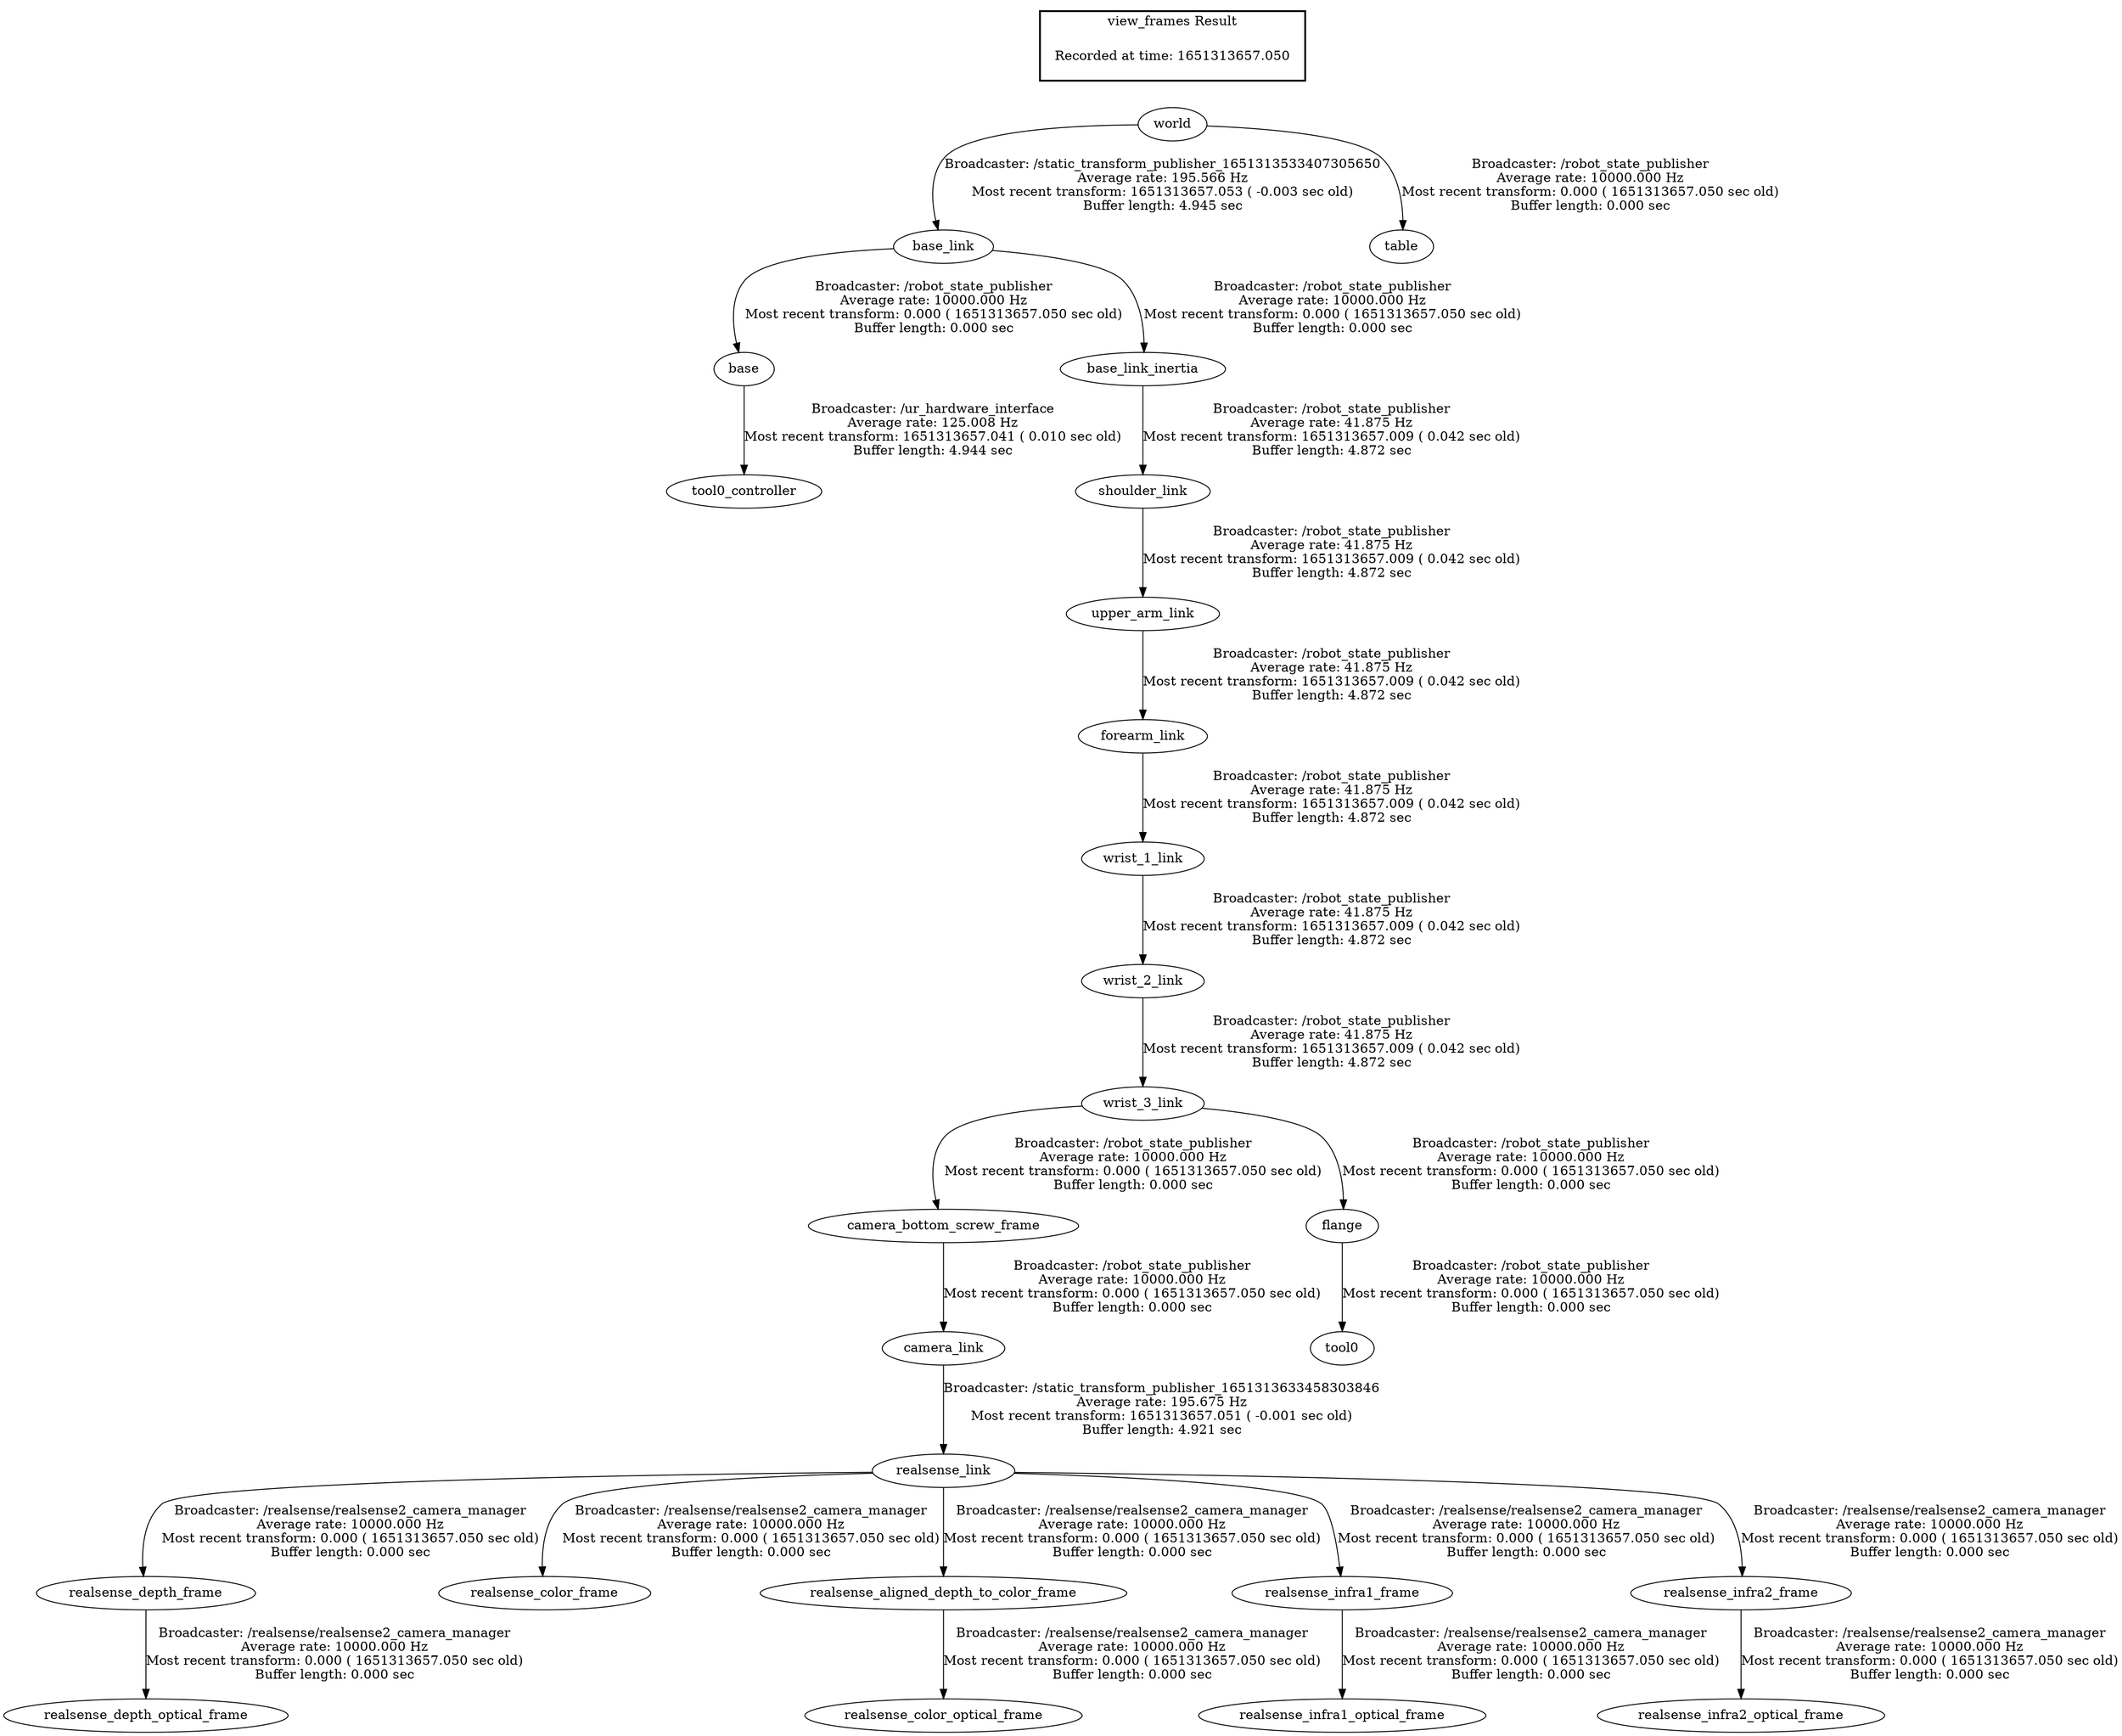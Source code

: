 digraph G {
"world" -> "base_link"[label="Broadcaster: /static_transform_publisher_1651313533407305650\nAverage rate: 195.566 Hz\nMost recent transform: 1651313657.053 ( -0.003 sec old)\nBuffer length: 4.945 sec\n"];
"base" -> "tool0_controller"[label="Broadcaster: /ur_hardware_interface\nAverage rate: 125.008 Hz\nMost recent transform: 1651313657.041 ( 0.010 sec old)\nBuffer length: 4.944 sec\n"];
"base_link" -> "base"[label="Broadcaster: /robot_state_publisher\nAverage rate: 10000.000 Hz\nMost recent transform: 0.000 ( 1651313657.050 sec old)\nBuffer length: 0.000 sec\n"];
"camera_link" -> "realsense_link"[label="Broadcaster: /static_transform_publisher_1651313633458303846\nAverage rate: 195.675 Hz\nMost recent transform: 1651313657.051 ( -0.001 sec old)\nBuffer length: 4.921 sec\n"];
"camera_bottom_screw_frame" -> "camera_link"[label="Broadcaster: /robot_state_publisher\nAverage rate: 10000.000 Hz\nMost recent transform: 0.000 ( 1651313657.050 sec old)\nBuffer length: 0.000 sec\n"];
"base_link" -> "base_link_inertia"[label="Broadcaster: /robot_state_publisher\nAverage rate: 10000.000 Hz\nMost recent transform: 0.000 ( 1651313657.050 sec old)\nBuffer length: 0.000 sec\n"];
"wrist_3_link" -> "camera_bottom_screw_frame"[label="Broadcaster: /robot_state_publisher\nAverage rate: 10000.000 Hz\nMost recent transform: 0.000 ( 1651313657.050 sec old)\nBuffer length: 0.000 sec\n"];
"wrist_2_link" -> "wrist_3_link"[label="Broadcaster: /robot_state_publisher\nAverage rate: 41.875 Hz\nMost recent transform: 1651313657.009 ( 0.042 sec old)\nBuffer length: 4.872 sec\n"];
"flange" -> "tool0"[label="Broadcaster: /robot_state_publisher\nAverage rate: 10000.000 Hz\nMost recent transform: 0.000 ( 1651313657.050 sec old)\nBuffer length: 0.000 sec\n"];
"wrist_3_link" -> "flange"[label="Broadcaster: /robot_state_publisher\nAverage rate: 10000.000 Hz\nMost recent transform: 0.000 ( 1651313657.050 sec old)\nBuffer length: 0.000 sec\n"];
"world" -> "table"[label="Broadcaster: /robot_state_publisher\nAverage rate: 10000.000 Hz\nMost recent transform: 0.000 ( 1651313657.050 sec old)\nBuffer length: 0.000 sec\n"];
"upper_arm_link" -> "forearm_link"[label="Broadcaster: /robot_state_publisher\nAverage rate: 41.875 Hz\nMost recent transform: 1651313657.009 ( 0.042 sec old)\nBuffer length: 4.872 sec\n"];
"shoulder_link" -> "upper_arm_link"[label="Broadcaster: /robot_state_publisher\nAverage rate: 41.875 Hz\nMost recent transform: 1651313657.009 ( 0.042 sec old)\nBuffer length: 4.872 sec\n"];
"base_link_inertia" -> "shoulder_link"[label="Broadcaster: /robot_state_publisher\nAverage rate: 41.875 Hz\nMost recent transform: 1651313657.009 ( 0.042 sec old)\nBuffer length: 4.872 sec\n"];
"forearm_link" -> "wrist_1_link"[label="Broadcaster: /robot_state_publisher\nAverage rate: 41.875 Hz\nMost recent transform: 1651313657.009 ( 0.042 sec old)\nBuffer length: 4.872 sec\n"];
"wrist_1_link" -> "wrist_2_link"[label="Broadcaster: /robot_state_publisher\nAverage rate: 41.875 Hz\nMost recent transform: 1651313657.009 ( 0.042 sec old)\nBuffer length: 4.872 sec\n"];
"realsense_link" -> "realsense_depth_frame"[label="Broadcaster: /realsense/realsense2_camera_manager\nAverage rate: 10000.000 Hz\nMost recent transform: 0.000 ( 1651313657.050 sec old)\nBuffer length: 0.000 sec\n"];
"realsense_depth_frame" -> "realsense_depth_optical_frame"[label="Broadcaster: /realsense/realsense2_camera_manager\nAverage rate: 10000.000 Hz\nMost recent transform: 0.000 ( 1651313657.050 sec old)\nBuffer length: 0.000 sec\n"];
"realsense_link" -> "realsense_color_frame"[label="Broadcaster: /realsense/realsense2_camera_manager\nAverage rate: 10000.000 Hz\nMost recent transform: 0.000 ( 1651313657.050 sec old)\nBuffer length: 0.000 sec\n"];
"realsense_aligned_depth_to_color_frame" -> "realsense_color_optical_frame"[label="Broadcaster: /realsense/realsense2_camera_manager\nAverage rate: 10000.000 Hz\nMost recent transform: 0.000 ( 1651313657.050 sec old)\nBuffer length: 0.000 sec\n"];
"realsense_link" -> "realsense_aligned_depth_to_color_frame"[label="Broadcaster: /realsense/realsense2_camera_manager\nAverage rate: 10000.000 Hz\nMost recent transform: 0.000 ( 1651313657.050 sec old)\nBuffer length: 0.000 sec\n"];
"realsense_link" -> "realsense_infra1_frame"[label="Broadcaster: /realsense/realsense2_camera_manager\nAverage rate: 10000.000 Hz\nMost recent transform: 0.000 ( 1651313657.050 sec old)\nBuffer length: 0.000 sec\n"];
"realsense_infra1_frame" -> "realsense_infra1_optical_frame"[label="Broadcaster: /realsense/realsense2_camera_manager\nAverage rate: 10000.000 Hz\nMost recent transform: 0.000 ( 1651313657.050 sec old)\nBuffer length: 0.000 sec\n"];
"realsense_link" -> "realsense_infra2_frame"[label="Broadcaster: /realsense/realsense2_camera_manager\nAverage rate: 10000.000 Hz\nMost recent transform: 0.000 ( 1651313657.050 sec old)\nBuffer length: 0.000 sec\n"];
"realsense_infra2_frame" -> "realsense_infra2_optical_frame"[label="Broadcaster: /realsense/realsense2_camera_manager\nAverage rate: 10000.000 Hz\nMost recent transform: 0.000 ( 1651313657.050 sec old)\nBuffer length: 0.000 sec\n"];
edge [style=invis];
 subgraph cluster_legend { style=bold; color=black; label ="view_frames Result";
"Recorded at time: 1651313657.050"[ shape=plaintext ] ;
 }->"world";
}